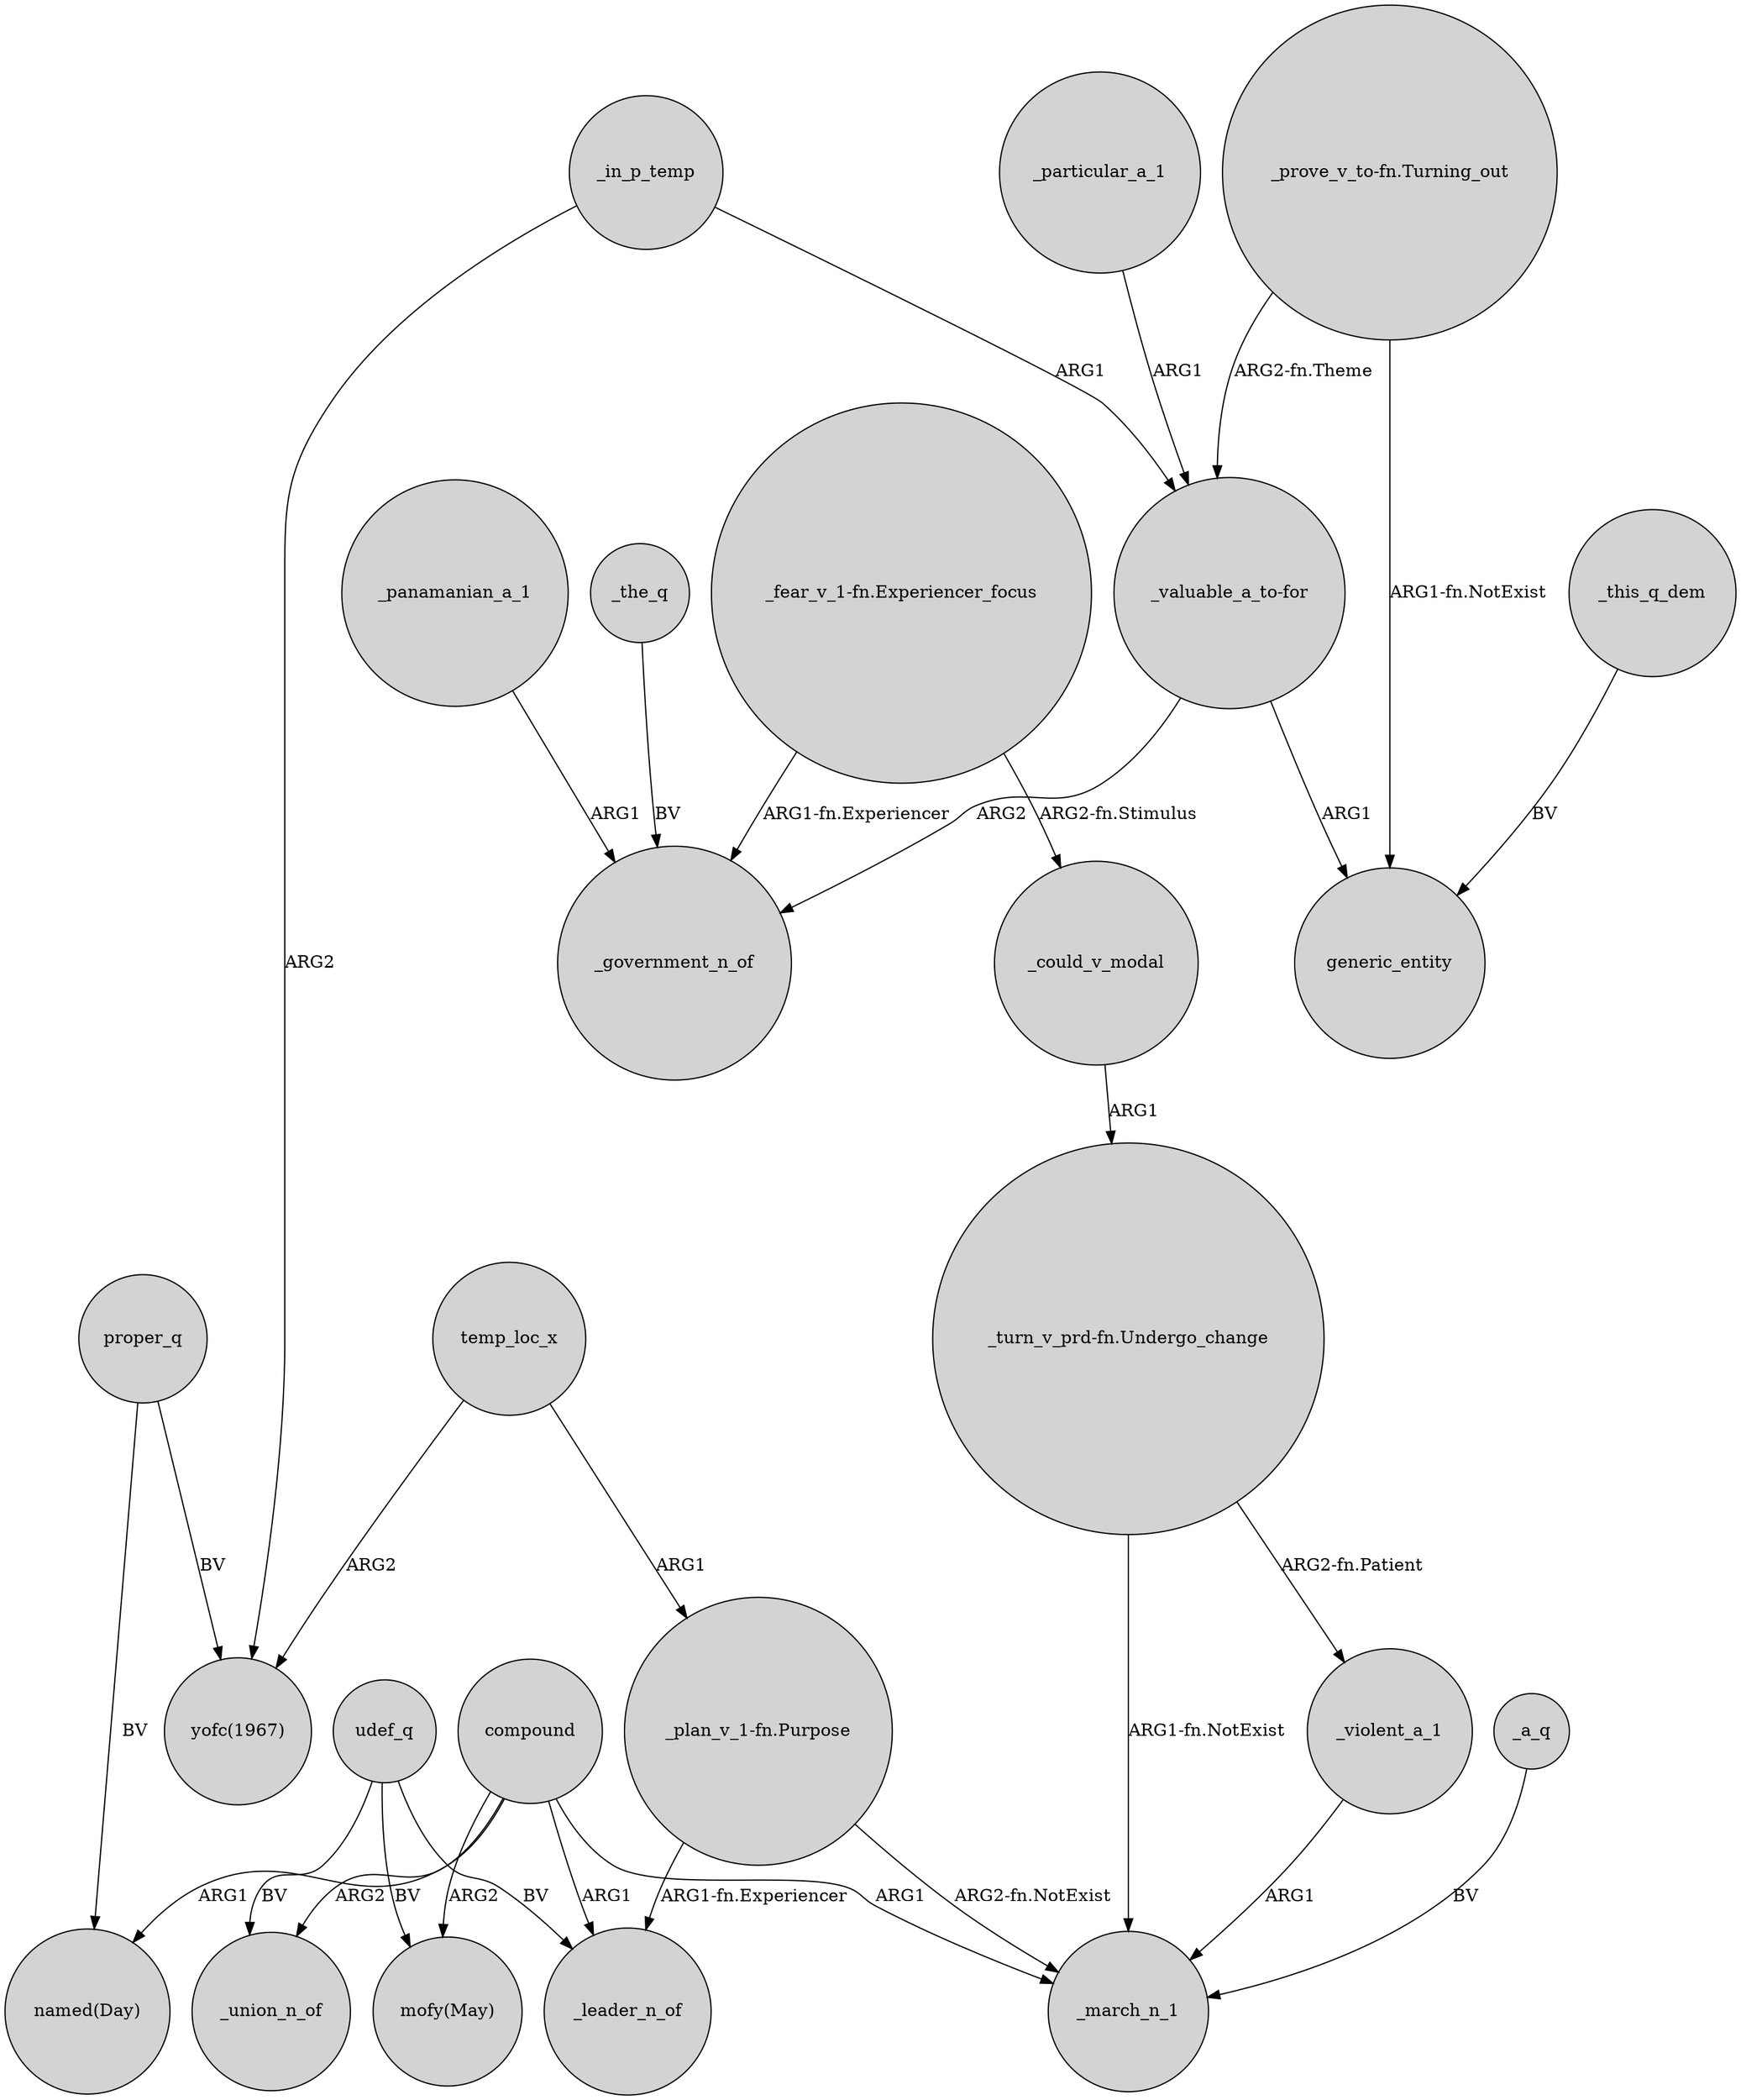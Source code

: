 digraph {
	node [shape=circle style=filled]
	_in_p_temp -> "yofc(1967)" [label=ARG2]
	proper_q -> "yofc(1967)" [label=BV]
	"_plan_v_1-fn.Purpose" -> _leader_n_of [label="ARG1-fn.Experiencer"]
	"_prove_v_to-fn.Turning_out" -> "_valuable_a_to-for" [label="ARG2-fn.Theme"]
	proper_q -> "named(Day)" [label=BV]
	compound -> _march_n_1 [label=ARG1]
	_could_v_modal -> "_turn_v_prd-fn.Undergo_change" [label=ARG1]
	"_turn_v_prd-fn.Undergo_change" -> _march_n_1 [label="ARG1-fn.NotExist"]
	udef_q -> _union_n_of [label=BV]
	compound -> "named(Day)" [label=ARG1]
	compound -> _leader_n_of [label=ARG1]
	temp_loc_x -> "_plan_v_1-fn.Purpose" [label=ARG1]
	temp_loc_x -> "yofc(1967)" [label=ARG2]
	_a_q -> _march_n_1 [label=BV]
	"_plan_v_1-fn.Purpose" -> _march_n_1 [label="ARG2-fn.NotExist"]
	"_prove_v_to-fn.Turning_out" -> generic_entity [label="ARG1-fn.NotExist"]
	compound -> "mofy(May)" [label=ARG2]
	_this_q_dem -> generic_entity [label=BV]
	_panamanian_a_1 -> _government_n_of [label=ARG1]
	"_valuable_a_to-for" -> _government_n_of [label=ARG2]
	_the_q -> _government_n_of [label=BV]
	compound -> _union_n_of [label=ARG2]
	"_fear_v_1-fn.Experiencer_focus" -> _government_n_of [label="ARG1-fn.Experiencer"]
	_particular_a_1 -> "_valuable_a_to-for" [label=ARG1]
	"_fear_v_1-fn.Experiencer_focus" -> _could_v_modal [label="ARG2-fn.Stimulus"]
	"_valuable_a_to-for" -> generic_entity [label=ARG1]
	_violent_a_1 -> _march_n_1 [label=ARG1]
	udef_q -> _leader_n_of [label=BV]
	_in_p_temp -> "_valuable_a_to-for" [label=ARG1]
	udef_q -> "mofy(May)" [label=BV]
	"_turn_v_prd-fn.Undergo_change" -> _violent_a_1 [label="ARG2-fn.Patient"]
}
